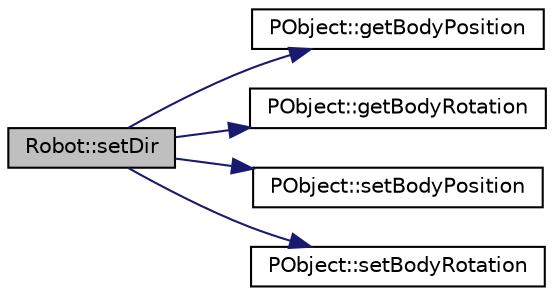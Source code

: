 digraph "Robot::setDir"
{
 // INTERACTIVE_SVG=YES
  edge [fontname="Helvetica",fontsize="10",labelfontname="Helvetica",labelfontsize="10"];
  node [fontname="Helvetica",fontsize="10",shape=record];
  rankdir="LR";
  Node1 [label="Robot::setDir",height=0.2,width=0.4,color="black", fillcolor="grey75", style="filled", fontcolor="black"];
  Node1 -> Node2 [color="midnightblue",fontsize="10",style="solid",fontname="Helvetica"];
  Node2 [label="PObject::getBodyPosition",height=0.2,width=0.4,color="black", fillcolor="white", style="filled",URL="$d1/d18/class_p_object.html#aa490b8b18ef6a51e9816d0da40da237d"];
  Node1 -> Node3 [color="midnightblue",fontsize="10",style="solid",fontname="Helvetica"];
  Node3 [label="PObject::getBodyRotation",height=0.2,width=0.4,color="black", fillcolor="white", style="filled",URL="$d1/d18/class_p_object.html#affbd2be80d75e8311b7ec9f42b24d439"];
  Node1 -> Node4 [color="midnightblue",fontsize="10",style="solid",fontname="Helvetica"];
  Node4 [label="PObject::setBodyPosition",height=0.2,width=0.4,color="black", fillcolor="white", style="filled",URL="$d1/d18/class_p_object.html#a43b4248e78b3f3934dfc329a57eb0688"];
  Node1 -> Node5 [color="midnightblue",fontsize="10",style="solid",fontname="Helvetica"];
  Node5 [label="PObject::setBodyRotation",height=0.2,width=0.4,color="black", fillcolor="white", style="filled",URL="$d1/d18/class_p_object.html#acfa7612aa632c8402cc7b44eb31f53a1"];
}
